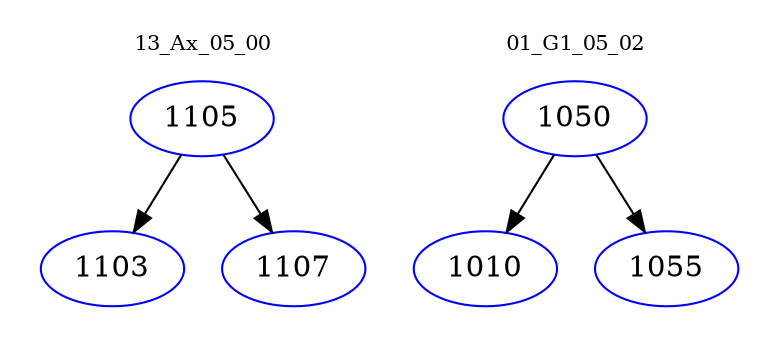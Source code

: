 digraph{
subgraph cluster_0 {
color = white
label = "13_Ax_05_00";
fontsize=10;
T0_1105 [label="1105", color="blue"]
T0_1105 -> T0_1103 [color="black"]
T0_1103 [label="1103", color="blue"]
T0_1105 -> T0_1107 [color="black"]
T0_1107 [label="1107", color="blue"]
}
subgraph cluster_1 {
color = white
label = "01_G1_05_02";
fontsize=10;
T1_1050 [label="1050", color="blue"]
T1_1050 -> T1_1010 [color="black"]
T1_1010 [label="1010", color="blue"]
T1_1050 -> T1_1055 [color="black"]
T1_1055 [label="1055", color="blue"]
}
}
